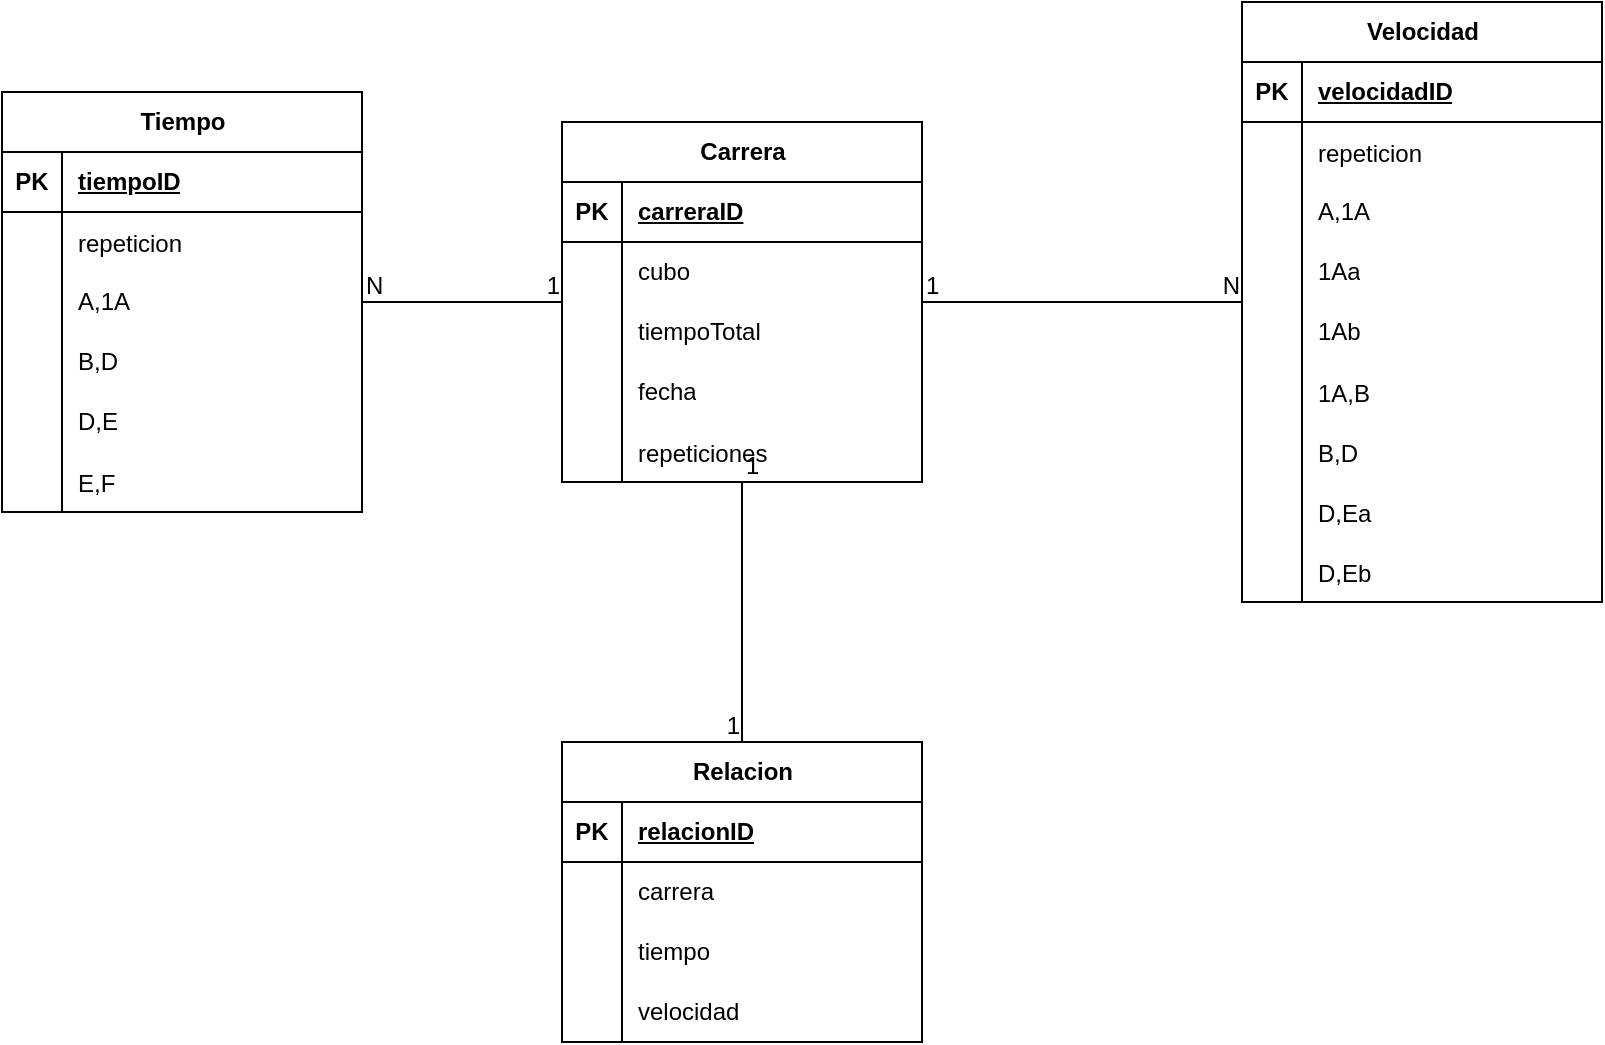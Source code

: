 <mxfile version="23.1.5" type="device">
  <diagram name="Página-1" id="PLOQp4F9RMhbIwGSjytl">
    <mxGraphModel dx="2190" dy="1039" grid="1" gridSize="10" guides="1" tooltips="1" connect="1" arrows="1" fold="1" page="1" pageScale="1" pageWidth="827" pageHeight="1169" math="0" shadow="0">
      <root>
        <mxCell id="0" />
        <mxCell id="1" parent="0" />
        <mxCell id="ifr1bceJ6SThTq6aafq4-18" value="Velocidad" style="shape=table;startSize=30;container=1;collapsible=1;childLayout=tableLayout;fixedRows=1;rowLines=0;fontStyle=1;align=center;resizeLast=1;html=1;" vertex="1" parent="1">
          <mxGeometry x="390" y="110" width="180" height="300" as="geometry" />
        </mxCell>
        <mxCell id="ifr1bceJ6SThTq6aafq4-19" value="" style="shape=tableRow;horizontal=0;startSize=0;swimlaneHead=0;swimlaneBody=0;fillColor=none;collapsible=0;dropTarget=0;points=[[0,0.5],[1,0.5]];portConstraint=eastwest;top=0;left=0;right=0;bottom=1;" vertex="1" parent="ifr1bceJ6SThTq6aafq4-18">
          <mxGeometry y="30" width="180" height="30" as="geometry" />
        </mxCell>
        <mxCell id="ifr1bceJ6SThTq6aafq4-20" value="PK" style="shape=partialRectangle;connectable=0;fillColor=none;top=0;left=0;bottom=0;right=0;fontStyle=1;overflow=hidden;whiteSpace=wrap;html=1;" vertex="1" parent="ifr1bceJ6SThTq6aafq4-19">
          <mxGeometry width="30" height="30" as="geometry">
            <mxRectangle width="30" height="30" as="alternateBounds" />
          </mxGeometry>
        </mxCell>
        <mxCell id="ifr1bceJ6SThTq6aafq4-21" value="velocidadID" style="shape=partialRectangle;connectable=0;fillColor=none;top=0;left=0;bottom=0;right=0;align=left;spacingLeft=6;fontStyle=5;overflow=hidden;whiteSpace=wrap;html=1;" vertex="1" parent="ifr1bceJ6SThTq6aafq4-19">
          <mxGeometry x="30" width="150" height="30" as="geometry">
            <mxRectangle width="150" height="30" as="alternateBounds" />
          </mxGeometry>
        </mxCell>
        <mxCell id="ifr1bceJ6SThTq6aafq4-120" value="" style="shape=tableRow;horizontal=0;startSize=0;swimlaneHead=0;swimlaneBody=0;fillColor=none;collapsible=0;dropTarget=0;points=[[0,0.5],[1,0.5]];portConstraint=eastwest;top=0;left=0;right=0;bottom=0;" vertex="1" parent="ifr1bceJ6SThTq6aafq4-18">
          <mxGeometry y="60" width="180" height="30" as="geometry" />
        </mxCell>
        <mxCell id="ifr1bceJ6SThTq6aafq4-121" value="" style="shape=partialRectangle;connectable=0;fillColor=none;top=0;left=0;bottom=0;right=0;editable=1;overflow=hidden;" vertex="1" parent="ifr1bceJ6SThTq6aafq4-120">
          <mxGeometry width="30" height="30" as="geometry">
            <mxRectangle width="30" height="30" as="alternateBounds" />
          </mxGeometry>
        </mxCell>
        <mxCell id="ifr1bceJ6SThTq6aafq4-122" value="repeticion" style="shape=partialRectangle;connectable=0;fillColor=none;top=0;left=0;bottom=0;right=0;align=left;spacingLeft=6;overflow=hidden;" vertex="1" parent="ifr1bceJ6SThTq6aafq4-120">
          <mxGeometry x="30" width="150" height="30" as="geometry">
            <mxRectangle width="150" height="30" as="alternateBounds" />
          </mxGeometry>
        </mxCell>
        <mxCell id="ifr1bceJ6SThTq6aafq4-22" value="" style="shape=tableRow;horizontal=0;startSize=0;swimlaneHead=0;swimlaneBody=0;fillColor=none;collapsible=0;dropTarget=0;points=[[0,0.5],[1,0.5]];portConstraint=eastwest;top=0;left=0;right=0;bottom=0;" vertex="1" parent="ifr1bceJ6SThTq6aafq4-18">
          <mxGeometry y="90" width="180" height="30" as="geometry" />
        </mxCell>
        <mxCell id="ifr1bceJ6SThTq6aafq4-23" value="" style="shape=partialRectangle;connectable=0;fillColor=none;top=0;left=0;bottom=0;right=0;editable=1;overflow=hidden;whiteSpace=wrap;html=1;" vertex="1" parent="ifr1bceJ6SThTq6aafq4-22">
          <mxGeometry width="30" height="30" as="geometry">
            <mxRectangle width="30" height="30" as="alternateBounds" />
          </mxGeometry>
        </mxCell>
        <mxCell id="ifr1bceJ6SThTq6aafq4-24" value="A,1A" style="shape=partialRectangle;connectable=0;fillColor=none;top=0;left=0;bottom=0;right=0;align=left;spacingLeft=6;overflow=hidden;whiteSpace=wrap;html=1;" vertex="1" parent="ifr1bceJ6SThTq6aafq4-22">
          <mxGeometry x="30" width="150" height="30" as="geometry">
            <mxRectangle width="150" height="30" as="alternateBounds" />
          </mxGeometry>
        </mxCell>
        <mxCell id="ifr1bceJ6SThTq6aafq4-25" value="" style="shape=tableRow;horizontal=0;startSize=0;swimlaneHead=0;swimlaneBody=0;fillColor=none;collapsible=0;dropTarget=0;points=[[0,0.5],[1,0.5]];portConstraint=eastwest;top=0;left=0;right=0;bottom=0;" vertex="1" parent="ifr1bceJ6SThTq6aafq4-18">
          <mxGeometry y="120" width="180" height="30" as="geometry" />
        </mxCell>
        <mxCell id="ifr1bceJ6SThTq6aafq4-26" value="" style="shape=partialRectangle;connectable=0;fillColor=none;top=0;left=0;bottom=0;right=0;editable=1;overflow=hidden;whiteSpace=wrap;html=1;" vertex="1" parent="ifr1bceJ6SThTq6aafq4-25">
          <mxGeometry width="30" height="30" as="geometry">
            <mxRectangle width="30" height="30" as="alternateBounds" />
          </mxGeometry>
        </mxCell>
        <mxCell id="ifr1bceJ6SThTq6aafq4-27" value="1Aa" style="shape=partialRectangle;connectable=0;fillColor=none;top=0;left=0;bottom=0;right=0;align=left;spacingLeft=6;overflow=hidden;whiteSpace=wrap;html=1;" vertex="1" parent="ifr1bceJ6SThTq6aafq4-25">
          <mxGeometry x="30" width="150" height="30" as="geometry">
            <mxRectangle width="150" height="30" as="alternateBounds" />
          </mxGeometry>
        </mxCell>
        <mxCell id="ifr1bceJ6SThTq6aafq4-28" value="" style="shape=tableRow;horizontal=0;startSize=0;swimlaneHead=0;swimlaneBody=0;fillColor=none;collapsible=0;dropTarget=0;points=[[0,0.5],[1,0.5]];portConstraint=eastwest;top=0;left=0;right=0;bottom=0;" vertex="1" parent="ifr1bceJ6SThTq6aafq4-18">
          <mxGeometry y="150" width="180" height="30" as="geometry" />
        </mxCell>
        <mxCell id="ifr1bceJ6SThTq6aafq4-29" value="" style="shape=partialRectangle;connectable=0;fillColor=none;top=0;left=0;bottom=0;right=0;editable=1;overflow=hidden;whiteSpace=wrap;html=1;" vertex="1" parent="ifr1bceJ6SThTq6aafq4-28">
          <mxGeometry width="30" height="30" as="geometry">
            <mxRectangle width="30" height="30" as="alternateBounds" />
          </mxGeometry>
        </mxCell>
        <mxCell id="ifr1bceJ6SThTq6aafq4-30" value="1Ab" style="shape=partialRectangle;connectable=0;fillColor=none;top=0;left=0;bottom=0;right=0;align=left;spacingLeft=6;overflow=hidden;whiteSpace=wrap;html=1;" vertex="1" parent="ifr1bceJ6SThTq6aafq4-28">
          <mxGeometry x="30" width="150" height="30" as="geometry">
            <mxRectangle width="150" height="30" as="alternateBounds" />
          </mxGeometry>
        </mxCell>
        <mxCell id="ifr1bceJ6SThTq6aafq4-77" value="" style="shape=tableRow;horizontal=0;startSize=0;swimlaneHead=0;swimlaneBody=0;fillColor=none;collapsible=0;dropTarget=0;points=[[0,0.5],[1,0.5]];portConstraint=eastwest;top=0;left=0;right=0;bottom=0;" vertex="1" parent="ifr1bceJ6SThTq6aafq4-18">
          <mxGeometry y="180" width="180" height="30" as="geometry" />
        </mxCell>
        <mxCell id="ifr1bceJ6SThTq6aafq4-78" value="" style="shape=partialRectangle;connectable=0;fillColor=none;top=0;left=0;bottom=0;right=0;editable=1;overflow=hidden;" vertex="1" parent="ifr1bceJ6SThTq6aafq4-77">
          <mxGeometry width="30" height="30" as="geometry">
            <mxRectangle width="30" height="30" as="alternateBounds" />
          </mxGeometry>
        </mxCell>
        <mxCell id="ifr1bceJ6SThTq6aafq4-79" value="1A,B" style="shape=partialRectangle;connectable=0;fillColor=none;top=0;left=0;bottom=0;right=0;align=left;spacingLeft=6;overflow=hidden;" vertex="1" parent="ifr1bceJ6SThTq6aafq4-77">
          <mxGeometry x="30" width="150" height="30" as="geometry">
            <mxRectangle width="150" height="30" as="alternateBounds" />
          </mxGeometry>
        </mxCell>
        <mxCell id="ifr1bceJ6SThTq6aafq4-80" value="" style="shape=tableRow;horizontal=0;startSize=0;swimlaneHead=0;swimlaneBody=0;fillColor=none;collapsible=0;dropTarget=0;points=[[0,0.5],[1,0.5]];portConstraint=eastwest;top=0;left=0;right=0;bottom=0;" vertex="1" parent="ifr1bceJ6SThTq6aafq4-18">
          <mxGeometry y="210" width="180" height="30" as="geometry" />
        </mxCell>
        <mxCell id="ifr1bceJ6SThTq6aafq4-81" value="" style="shape=partialRectangle;connectable=0;fillColor=none;top=0;left=0;bottom=0;right=0;editable=1;overflow=hidden;" vertex="1" parent="ifr1bceJ6SThTq6aafq4-80">
          <mxGeometry width="30" height="30" as="geometry">
            <mxRectangle width="30" height="30" as="alternateBounds" />
          </mxGeometry>
        </mxCell>
        <mxCell id="ifr1bceJ6SThTq6aafq4-82" value="B,D" style="shape=partialRectangle;connectable=0;fillColor=none;top=0;left=0;bottom=0;right=0;align=left;spacingLeft=6;overflow=hidden;" vertex="1" parent="ifr1bceJ6SThTq6aafq4-80">
          <mxGeometry x="30" width="150" height="30" as="geometry">
            <mxRectangle width="150" height="30" as="alternateBounds" />
          </mxGeometry>
        </mxCell>
        <mxCell id="ifr1bceJ6SThTq6aafq4-86" value="" style="shape=tableRow;horizontal=0;startSize=0;swimlaneHead=0;swimlaneBody=0;fillColor=none;collapsible=0;dropTarget=0;points=[[0,0.5],[1,0.5]];portConstraint=eastwest;top=0;left=0;right=0;bottom=0;" vertex="1" parent="ifr1bceJ6SThTq6aafq4-18">
          <mxGeometry y="240" width="180" height="30" as="geometry" />
        </mxCell>
        <mxCell id="ifr1bceJ6SThTq6aafq4-87" value="" style="shape=partialRectangle;connectable=0;fillColor=none;top=0;left=0;bottom=0;right=0;editable=1;overflow=hidden;" vertex="1" parent="ifr1bceJ6SThTq6aafq4-86">
          <mxGeometry width="30" height="30" as="geometry">
            <mxRectangle width="30" height="30" as="alternateBounds" />
          </mxGeometry>
        </mxCell>
        <mxCell id="ifr1bceJ6SThTq6aafq4-88" value="D,Ea" style="shape=partialRectangle;connectable=0;fillColor=none;top=0;left=0;bottom=0;right=0;align=left;spacingLeft=6;overflow=hidden;" vertex="1" parent="ifr1bceJ6SThTq6aafq4-86">
          <mxGeometry x="30" width="150" height="30" as="geometry">
            <mxRectangle width="150" height="30" as="alternateBounds" />
          </mxGeometry>
        </mxCell>
        <mxCell id="ifr1bceJ6SThTq6aafq4-83" value="" style="shape=tableRow;horizontal=0;startSize=0;swimlaneHead=0;swimlaneBody=0;fillColor=none;collapsible=0;dropTarget=0;points=[[0,0.5],[1,0.5]];portConstraint=eastwest;top=0;left=0;right=0;bottom=0;" vertex="1" parent="ifr1bceJ6SThTq6aafq4-18">
          <mxGeometry y="270" width="180" height="30" as="geometry" />
        </mxCell>
        <mxCell id="ifr1bceJ6SThTq6aafq4-84" value="" style="shape=partialRectangle;connectable=0;fillColor=none;top=0;left=0;bottom=0;right=0;editable=1;overflow=hidden;" vertex="1" parent="ifr1bceJ6SThTq6aafq4-83">
          <mxGeometry width="30" height="30" as="geometry">
            <mxRectangle width="30" height="30" as="alternateBounds" />
          </mxGeometry>
        </mxCell>
        <mxCell id="ifr1bceJ6SThTq6aafq4-85" value="D,Eb" style="shape=partialRectangle;connectable=0;fillColor=none;top=0;left=0;bottom=0;right=0;align=left;spacingLeft=6;overflow=hidden;" vertex="1" parent="ifr1bceJ6SThTq6aafq4-83">
          <mxGeometry x="30" width="150" height="30" as="geometry">
            <mxRectangle width="150" height="30" as="alternateBounds" />
          </mxGeometry>
        </mxCell>
        <mxCell id="ifr1bceJ6SThTq6aafq4-31" value="Tiempo" style="shape=table;startSize=30;container=1;collapsible=1;childLayout=tableLayout;fixedRows=1;rowLines=0;fontStyle=1;align=center;resizeLast=1;html=1;" vertex="1" parent="1">
          <mxGeometry x="-230" y="155" width="180" height="210" as="geometry" />
        </mxCell>
        <mxCell id="ifr1bceJ6SThTq6aafq4-32" value="" style="shape=tableRow;horizontal=0;startSize=0;swimlaneHead=0;swimlaneBody=0;fillColor=none;collapsible=0;dropTarget=0;points=[[0,0.5],[1,0.5]];portConstraint=eastwest;top=0;left=0;right=0;bottom=1;" vertex="1" parent="ifr1bceJ6SThTq6aafq4-31">
          <mxGeometry y="30" width="180" height="30" as="geometry" />
        </mxCell>
        <mxCell id="ifr1bceJ6SThTq6aafq4-33" value="PK" style="shape=partialRectangle;connectable=0;fillColor=none;top=0;left=0;bottom=0;right=0;fontStyle=1;overflow=hidden;whiteSpace=wrap;html=1;" vertex="1" parent="ifr1bceJ6SThTq6aafq4-32">
          <mxGeometry width="30" height="30" as="geometry">
            <mxRectangle width="30" height="30" as="alternateBounds" />
          </mxGeometry>
        </mxCell>
        <mxCell id="ifr1bceJ6SThTq6aafq4-34" value="tiempoID" style="shape=partialRectangle;connectable=0;fillColor=none;top=0;left=0;bottom=0;right=0;align=left;spacingLeft=6;fontStyle=5;overflow=hidden;whiteSpace=wrap;html=1;" vertex="1" parent="ifr1bceJ6SThTq6aafq4-32">
          <mxGeometry x="30" width="150" height="30" as="geometry">
            <mxRectangle width="150" height="30" as="alternateBounds" />
          </mxGeometry>
        </mxCell>
        <mxCell id="ifr1bceJ6SThTq6aafq4-108" value="" style="shape=tableRow;horizontal=0;startSize=0;swimlaneHead=0;swimlaneBody=0;fillColor=none;collapsible=0;dropTarget=0;points=[[0,0.5],[1,0.5]];portConstraint=eastwest;top=0;left=0;right=0;bottom=0;" vertex="1" parent="ifr1bceJ6SThTq6aafq4-31">
          <mxGeometry y="60" width="180" height="30" as="geometry" />
        </mxCell>
        <mxCell id="ifr1bceJ6SThTq6aafq4-109" value="" style="shape=partialRectangle;connectable=0;fillColor=none;top=0;left=0;bottom=0;right=0;editable=1;overflow=hidden;" vertex="1" parent="ifr1bceJ6SThTq6aafq4-108">
          <mxGeometry width="30" height="30" as="geometry">
            <mxRectangle width="30" height="30" as="alternateBounds" />
          </mxGeometry>
        </mxCell>
        <mxCell id="ifr1bceJ6SThTq6aafq4-110" value="repeticion" style="shape=partialRectangle;connectable=0;fillColor=none;top=0;left=0;bottom=0;right=0;align=left;spacingLeft=6;overflow=hidden;" vertex="1" parent="ifr1bceJ6SThTq6aafq4-108">
          <mxGeometry x="30" width="150" height="30" as="geometry">
            <mxRectangle width="150" height="30" as="alternateBounds" />
          </mxGeometry>
        </mxCell>
        <mxCell id="ifr1bceJ6SThTq6aafq4-35" value="" style="shape=tableRow;horizontal=0;startSize=0;swimlaneHead=0;swimlaneBody=0;fillColor=none;collapsible=0;dropTarget=0;points=[[0,0.5],[1,0.5]];portConstraint=eastwest;top=0;left=0;right=0;bottom=0;" vertex="1" parent="ifr1bceJ6SThTq6aafq4-31">
          <mxGeometry y="90" width="180" height="30" as="geometry" />
        </mxCell>
        <mxCell id="ifr1bceJ6SThTq6aafq4-36" value="" style="shape=partialRectangle;connectable=0;fillColor=none;top=0;left=0;bottom=0;right=0;editable=1;overflow=hidden;whiteSpace=wrap;html=1;" vertex="1" parent="ifr1bceJ6SThTq6aafq4-35">
          <mxGeometry width="30" height="30" as="geometry">
            <mxRectangle width="30" height="30" as="alternateBounds" />
          </mxGeometry>
        </mxCell>
        <mxCell id="ifr1bceJ6SThTq6aafq4-37" value="A,1A" style="shape=partialRectangle;connectable=0;fillColor=none;top=0;left=0;bottom=0;right=0;align=left;spacingLeft=6;overflow=hidden;whiteSpace=wrap;html=1;" vertex="1" parent="ifr1bceJ6SThTq6aafq4-35">
          <mxGeometry x="30" width="150" height="30" as="geometry">
            <mxRectangle width="150" height="30" as="alternateBounds" />
          </mxGeometry>
        </mxCell>
        <mxCell id="ifr1bceJ6SThTq6aafq4-38" value="" style="shape=tableRow;horizontal=0;startSize=0;swimlaneHead=0;swimlaneBody=0;fillColor=none;collapsible=0;dropTarget=0;points=[[0,0.5],[1,0.5]];portConstraint=eastwest;top=0;left=0;right=0;bottom=0;" vertex="1" parent="ifr1bceJ6SThTq6aafq4-31">
          <mxGeometry y="120" width="180" height="30" as="geometry" />
        </mxCell>
        <mxCell id="ifr1bceJ6SThTq6aafq4-39" value="" style="shape=partialRectangle;connectable=0;fillColor=none;top=0;left=0;bottom=0;right=0;editable=1;overflow=hidden;whiteSpace=wrap;html=1;" vertex="1" parent="ifr1bceJ6SThTq6aafq4-38">
          <mxGeometry width="30" height="30" as="geometry">
            <mxRectangle width="30" height="30" as="alternateBounds" />
          </mxGeometry>
        </mxCell>
        <mxCell id="ifr1bceJ6SThTq6aafq4-40" value="B,D" style="shape=partialRectangle;connectable=0;fillColor=none;top=0;left=0;bottom=0;right=0;align=left;spacingLeft=6;overflow=hidden;whiteSpace=wrap;html=1;" vertex="1" parent="ifr1bceJ6SThTq6aafq4-38">
          <mxGeometry x="30" width="150" height="30" as="geometry">
            <mxRectangle width="150" height="30" as="alternateBounds" />
          </mxGeometry>
        </mxCell>
        <mxCell id="ifr1bceJ6SThTq6aafq4-41" value="" style="shape=tableRow;horizontal=0;startSize=0;swimlaneHead=0;swimlaneBody=0;fillColor=none;collapsible=0;dropTarget=0;points=[[0,0.5],[1,0.5]];portConstraint=eastwest;top=0;left=0;right=0;bottom=0;" vertex="1" parent="ifr1bceJ6SThTq6aafq4-31">
          <mxGeometry y="150" width="180" height="30" as="geometry" />
        </mxCell>
        <mxCell id="ifr1bceJ6SThTq6aafq4-42" value="" style="shape=partialRectangle;connectable=0;fillColor=none;top=0;left=0;bottom=0;right=0;editable=1;overflow=hidden;whiteSpace=wrap;html=1;" vertex="1" parent="ifr1bceJ6SThTq6aafq4-41">
          <mxGeometry width="30" height="30" as="geometry">
            <mxRectangle width="30" height="30" as="alternateBounds" />
          </mxGeometry>
        </mxCell>
        <mxCell id="ifr1bceJ6SThTq6aafq4-43" value="D,E" style="shape=partialRectangle;connectable=0;fillColor=none;top=0;left=0;bottom=0;right=0;align=left;spacingLeft=6;overflow=hidden;whiteSpace=wrap;html=1;" vertex="1" parent="ifr1bceJ6SThTq6aafq4-41">
          <mxGeometry x="30" width="150" height="30" as="geometry">
            <mxRectangle width="150" height="30" as="alternateBounds" />
          </mxGeometry>
        </mxCell>
        <mxCell id="ifr1bceJ6SThTq6aafq4-58" value="" style="shape=tableRow;horizontal=0;startSize=0;swimlaneHead=0;swimlaneBody=0;fillColor=none;collapsible=0;dropTarget=0;points=[[0,0.5],[1,0.5]];portConstraint=eastwest;top=0;left=0;right=0;bottom=0;" vertex="1" parent="ifr1bceJ6SThTq6aafq4-31">
          <mxGeometry y="180" width="180" height="30" as="geometry" />
        </mxCell>
        <mxCell id="ifr1bceJ6SThTq6aafq4-59" value="" style="shape=partialRectangle;connectable=0;fillColor=none;top=0;left=0;bottom=0;right=0;editable=1;overflow=hidden;" vertex="1" parent="ifr1bceJ6SThTq6aafq4-58">
          <mxGeometry width="30" height="30" as="geometry">
            <mxRectangle width="30" height="30" as="alternateBounds" />
          </mxGeometry>
        </mxCell>
        <mxCell id="ifr1bceJ6SThTq6aafq4-60" value="E,F" style="shape=partialRectangle;connectable=0;fillColor=none;top=0;left=0;bottom=0;right=0;align=left;spacingLeft=6;overflow=hidden;" vertex="1" parent="ifr1bceJ6SThTq6aafq4-58">
          <mxGeometry x="30" width="150" height="30" as="geometry">
            <mxRectangle width="150" height="30" as="alternateBounds" />
          </mxGeometry>
        </mxCell>
        <mxCell id="ifr1bceJ6SThTq6aafq4-64" value="Relacion" style="shape=table;startSize=30;container=1;collapsible=1;childLayout=tableLayout;fixedRows=1;rowLines=0;fontStyle=1;align=center;resizeLast=1;html=1;" vertex="1" parent="1">
          <mxGeometry x="50" y="480" width="180" height="150" as="geometry" />
        </mxCell>
        <mxCell id="ifr1bceJ6SThTq6aafq4-65" value="" style="shape=tableRow;horizontal=0;startSize=0;swimlaneHead=0;swimlaneBody=0;fillColor=none;collapsible=0;dropTarget=0;points=[[0,0.5],[1,0.5]];portConstraint=eastwest;top=0;left=0;right=0;bottom=1;" vertex="1" parent="ifr1bceJ6SThTq6aafq4-64">
          <mxGeometry y="30" width="180" height="30" as="geometry" />
        </mxCell>
        <mxCell id="ifr1bceJ6SThTq6aafq4-66" value="PK" style="shape=partialRectangle;connectable=0;fillColor=none;top=0;left=0;bottom=0;right=0;fontStyle=1;overflow=hidden;whiteSpace=wrap;html=1;" vertex="1" parent="ifr1bceJ6SThTq6aafq4-65">
          <mxGeometry width="30" height="30" as="geometry">
            <mxRectangle width="30" height="30" as="alternateBounds" />
          </mxGeometry>
        </mxCell>
        <mxCell id="ifr1bceJ6SThTq6aafq4-67" value="relacionID" style="shape=partialRectangle;connectable=0;fillColor=none;top=0;left=0;bottom=0;right=0;align=left;spacingLeft=6;fontStyle=5;overflow=hidden;whiteSpace=wrap;html=1;" vertex="1" parent="ifr1bceJ6SThTq6aafq4-65">
          <mxGeometry x="30" width="150" height="30" as="geometry">
            <mxRectangle width="150" height="30" as="alternateBounds" />
          </mxGeometry>
        </mxCell>
        <mxCell id="ifr1bceJ6SThTq6aafq4-68" value="" style="shape=tableRow;horizontal=0;startSize=0;swimlaneHead=0;swimlaneBody=0;fillColor=none;collapsible=0;dropTarget=0;points=[[0,0.5],[1,0.5]];portConstraint=eastwest;top=0;left=0;right=0;bottom=0;" vertex="1" parent="ifr1bceJ6SThTq6aafq4-64">
          <mxGeometry y="60" width="180" height="30" as="geometry" />
        </mxCell>
        <mxCell id="ifr1bceJ6SThTq6aafq4-69" value="" style="shape=partialRectangle;connectable=0;fillColor=none;top=0;left=0;bottom=0;right=0;editable=1;overflow=hidden;whiteSpace=wrap;html=1;" vertex="1" parent="ifr1bceJ6SThTq6aafq4-68">
          <mxGeometry width="30" height="30" as="geometry">
            <mxRectangle width="30" height="30" as="alternateBounds" />
          </mxGeometry>
        </mxCell>
        <mxCell id="ifr1bceJ6SThTq6aafq4-70" value="carrera" style="shape=partialRectangle;connectable=0;fillColor=none;top=0;left=0;bottom=0;right=0;align=left;spacingLeft=6;overflow=hidden;whiteSpace=wrap;html=1;" vertex="1" parent="ifr1bceJ6SThTq6aafq4-68">
          <mxGeometry x="30" width="150" height="30" as="geometry">
            <mxRectangle width="150" height="30" as="alternateBounds" />
          </mxGeometry>
        </mxCell>
        <mxCell id="ifr1bceJ6SThTq6aafq4-71" value="" style="shape=tableRow;horizontal=0;startSize=0;swimlaneHead=0;swimlaneBody=0;fillColor=none;collapsible=0;dropTarget=0;points=[[0,0.5],[1,0.5]];portConstraint=eastwest;top=0;left=0;right=0;bottom=0;" vertex="1" parent="ifr1bceJ6SThTq6aafq4-64">
          <mxGeometry y="90" width="180" height="30" as="geometry" />
        </mxCell>
        <mxCell id="ifr1bceJ6SThTq6aafq4-72" value="" style="shape=partialRectangle;connectable=0;fillColor=none;top=0;left=0;bottom=0;right=0;editable=1;overflow=hidden;whiteSpace=wrap;html=1;" vertex="1" parent="ifr1bceJ6SThTq6aafq4-71">
          <mxGeometry width="30" height="30" as="geometry">
            <mxRectangle width="30" height="30" as="alternateBounds" />
          </mxGeometry>
        </mxCell>
        <mxCell id="ifr1bceJ6SThTq6aafq4-73" value="tiempo" style="shape=partialRectangle;connectable=0;fillColor=none;top=0;left=0;bottom=0;right=0;align=left;spacingLeft=6;overflow=hidden;whiteSpace=wrap;html=1;" vertex="1" parent="ifr1bceJ6SThTq6aafq4-71">
          <mxGeometry x="30" width="150" height="30" as="geometry">
            <mxRectangle width="150" height="30" as="alternateBounds" />
          </mxGeometry>
        </mxCell>
        <mxCell id="ifr1bceJ6SThTq6aafq4-74" value="" style="shape=tableRow;horizontal=0;startSize=0;swimlaneHead=0;swimlaneBody=0;fillColor=none;collapsible=0;dropTarget=0;points=[[0,0.5],[1,0.5]];portConstraint=eastwest;top=0;left=0;right=0;bottom=0;" vertex="1" parent="ifr1bceJ6SThTq6aafq4-64">
          <mxGeometry y="120" width="180" height="30" as="geometry" />
        </mxCell>
        <mxCell id="ifr1bceJ6SThTq6aafq4-75" value="" style="shape=partialRectangle;connectable=0;fillColor=none;top=0;left=0;bottom=0;right=0;editable=1;overflow=hidden;whiteSpace=wrap;html=1;" vertex="1" parent="ifr1bceJ6SThTq6aafq4-74">
          <mxGeometry width="30" height="30" as="geometry">
            <mxRectangle width="30" height="30" as="alternateBounds" />
          </mxGeometry>
        </mxCell>
        <mxCell id="ifr1bceJ6SThTq6aafq4-76" value="velocidad" style="shape=partialRectangle;connectable=0;fillColor=none;top=0;left=0;bottom=0;right=0;align=left;spacingLeft=6;overflow=hidden;whiteSpace=wrap;html=1;" vertex="1" parent="ifr1bceJ6SThTq6aafq4-74">
          <mxGeometry x="30" width="150" height="30" as="geometry">
            <mxRectangle width="150" height="30" as="alternateBounds" />
          </mxGeometry>
        </mxCell>
        <mxCell id="ifr1bceJ6SThTq6aafq4-1" value="Carrera" style="shape=table;startSize=30;container=1;collapsible=1;childLayout=tableLayout;fixedRows=1;rowLines=0;fontStyle=1;align=center;resizeLast=1;html=1;" vertex="1" parent="1">
          <mxGeometry x="50" y="170" width="180" height="180" as="geometry" />
        </mxCell>
        <mxCell id="ifr1bceJ6SThTq6aafq4-2" value="" style="shape=tableRow;horizontal=0;startSize=0;swimlaneHead=0;swimlaneBody=0;fillColor=none;collapsible=0;dropTarget=0;points=[[0,0.5],[1,0.5]];portConstraint=eastwest;top=0;left=0;right=0;bottom=1;" vertex="1" parent="ifr1bceJ6SThTq6aafq4-1">
          <mxGeometry y="30" width="180" height="30" as="geometry" />
        </mxCell>
        <mxCell id="ifr1bceJ6SThTq6aafq4-3" value="PK" style="shape=partialRectangle;connectable=0;fillColor=none;top=0;left=0;bottom=0;right=0;fontStyle=1;overflow=hidden;whiteSpace=wrap;html=1;" vertex="1" parent="ifr1bceJ6SThTq6aafq4-2">
          <mxGeometry width="30" height="30" as="geometry">
            <mxRectangle width="30" height="30" as="alternateBounds" />
          </mxGeometry>
        </mxCell>
        <mxCell id="ifr1bceJ6SThTq6aafq4-4" value="carreraID" style="shape=partialRectangle;connectable=0;fillColor=none;top=0;left=0;bottom=0;right=0;align=left;spacingLeft=6;fontStyle=5;overflow=hidden;whiteSpace=wrap;html=1;" vertex="1" parent="ifr1bceJ6SThTq6aafq4-2">
          <mxGeometry x="30" width="150" height="30" as="geometry">
            <mxRectangle width="150" height="30" as="alternateBounds" />
          </mxGeometry>
        </mxCell>
        <mxCell id="ifr1bceJ6SThTq6aafq4-5" value="" style="shape=tableRow;horizontal=0;startSize=0;swimlaneHead=0;swimlaneBody=0;fillColor=none;collapsible=0;dropTarget=0;points=[[0,0.5],[1,0.5]];portConstraint=eastwest;top=0;left=0;right=0;bottom=0;" vertex="1" parent="ifr1bceJ6SThTq6aafq4-1">
          <mxGeometry y="60" width="180" height="30" as="geometry" />
        </mxCell>
        <mxCell id="ifr1bceJ6SThTq6aafq4-6" value="" style="shape=partialRectangle;connectable=0;fillColor=none;top=0;left=0;bottom=0;right=0;editable=1;overflow=hidden;whiteSpace=wrap;html=1;" vertex="1" parent="ifr1bceJ6SThTq6aafq4-5">
          <mxGeometry width="30" height="30" as="geometry">
            <mxRectangle width="30" height="30" as="alternateBounds" />
          </mxGeometry>
        </mxCell>
        <mxCell id="ifr1bceJ6SThTq6aafq4-7" value="cubo" style="shape=partialRectangle;connectable=0;fillColor=none;top=0;left=0;bottom=0;right=0;align=left;spacingLeft=6;overflow=hidden;whiteSpace=wrap;html=1;" vertex="1" parent="ifr1bceJ6SThTq6aafq4-5">
          <mxGeometry x="30" width="150" height="30" as="geometry">
            <mxRectangle width="150" height="30" as="alternateBounds" />
          </mxGeometry>
        </mxCell>
        <mxCell id="ifr1bceJ6SThTq6aafq4-8" value="" style="shape=tableRow;horizontal=0;startSize=0;swimlaneHead=0;swimlaneBody=0;fillColor=none;collapsible=0;dropTarget=0;points=[[0,0.5],[1,0.5]];portConstraint=eastwest;top=0;left=0;right=0;bottom=0;" vertex="1" parent="ifr1bceJ6SThTq6aafq4-1">
          <mxGeometry y="90" width="180" height="30" as="geometry" />
        </mxCell>
        <mxCell id="ifr1bceJ6SThTq6aafq4-9" value="" style="shape=partialRectangle;connectable=0;fillColor=none;top=0;left=0;bottom=0;right=0;editable=1;overflow=hidden;whiteSpace=wrap;html=1;" vertex="1" parent="ifr1bceJ6SThTq6aafq4-8">
          <mxGeometry width="30" height="30" as="geometry">
            <mxRectangle width="30" height="30" as="alternateBounds" />
          </mxGeometry>
        </mxCell>
        <mxCell id="ifr1bceJ6SThTq6aafq4-10" value="tiempoTotal" style="shape=partialRectangle;connectable=0;fillColor=none;top=0;left=0;bottom=0;right=0;align=left;spacingLeft=6;overflow=hidden;whiteSpace=wrap;html=1;" vertex="1" parent="ifr1bceJ6SThTq6aafq4-8">
          <mxGeometry x="30" width="150" height="30" as="geometry">
            <mxRectangle width="150" height="30" as="alternateBounds" />
          </mxGeometry>
        </mxCell>
        <mxCell id="ifr1bceJ6SThTq6aafq4-11" value="" style="shape=tableRow;horizontal=0;startSize=0;swimlaneHead=0;swimlaneBody=0;fillColor=none;collapsible=0;dropTarget=0;points=[[0,0.5],[1,0.5]];portConstraint=eastwest;top=0;left=0;right=0;bottom=0;" vertex="1" parent="ifr1bceJ6SThTq6aafq4-1">
          <mxGeometry y="120" width="180" height="30" as="geometry" />
        </mxCell>
        <mxCell id="ifr1bceJ6SThTq6aafq4-12" value="" style="shape=partialRectangle;connectable=0;fillColor=none;top=0;left=0;bottom=0;right=0;editable=1;overflow=hidden;whiteSpace=wrap;html=1;" vertex="1" parent="ifr1bceJ6SThTq6aafq4-11">
          <mxGeometry width="30" height="30" as="geometry">
            <mxRectangle width="30" height="30" as="alternateBounds" />
          </mxGeometry>
        </mxCell>
        <mxCell id="ifr1bceJ6SThTq6aafq4-13" value="fecha" style="shape=partialRectangle;connectable=0;fillColor=none;top=0;left=0;bottom=0;right=0;align=left;spacingLeft=6;overflow=hidden;whiteSpace=wrap;html=1;" vertex="1" parent="ifr1bceJ6SThTq6aafq4-11">
          <mxGeometry x="30" width="150" height="30" as="geometry">
            <mxRectangle width="150" height="30" as="alternateBounds" />
          </mxGeometry>
        </mxCell>
        <mxCell id="ifr1bceJ6SThTq6aafq4-111" value="" style="shape=tableRow;horizontal=0;startSize=0;swimlaneHead=0;swimlaneBody=0;fillColor=none;collapsible=0;dropTarget=0;points=[[0,0.5],[1,0.5]];portConstraint=eastwest;top=0;left=0;right=0;bottom=0;" vertex="1" parent="ifr1bceJ6SThTq6aafq4-1">
          <mxGeometry y="150" width="180" height="30" as="geometry" />
        </mxCell>
        <mxCell id="ifr1bceJ6SThTq6aafq4-112" value="" style="shape=partialRectangle;connectable=0;fillColor=none;top=0;left=0;bottom=0;right=0;editable=1;overflow=hidden;" vertex="1" parent="ifr1bceJ6SThTq6aafq4-111">
          <mxGeometry width="30" height="30" as="geometry">
            <mxRectangle width="30" height="30" as="alternateBounds" />
          </mxGeometry>
        </mxCell>
        <mxCell id="ifr1bceJ6SThTq6aafq4-113" value="repeticiones" style="shape=partialRectangle;connectable=0;fillColor=none;top=0;left=0;bottom=0;right=0;align=left;spacingLeft=6;overflow=hidden;" vertex="1" parent="ifr1bceJ6SThTq6aafq4-111">
          <mxGeometry x="30" width="150" height="30" as="geometry">
            <mxRectangle width="150" height="30" as="alternateBounds" />
          </mxGeometry>
        </mxCell>
        <mxCell id="ifr1bceJ6SThTq6aafq4-114" value="" style="endArrow=none;html=1;rounded=0;" edge="1" parent="1" source="ifr1bceJ6SThTq6aafq4-31" target="ifr1bceJ6SThTq6aafq4-1">
          <mxGeometry relative="1" as="geometry">
            <mxPoint x="150" y="460" as="sourcePoint" />
            <mxPoint x="170" y="420" as="targetPoint" />
          </mxGeometry>
        </mxCell>
        <mxCell id="ifr1bceJ6SThTq6aafq4-115" value="N" style="resizable=0;html=1;whiteSpace=wrap;align=left;verticalAlign=bottom;" connectable="0" vertex="1" parent="ifr1bceJ6SThTq6aafq4-114">
          <mxGeometry x="-1" relative="1" as="geometry" />
        </mxCell>
        <mxCell id="ifr1bceJ6SThTq6aafq4-116" value="1" style="resizable=0;html=1;whiteSpace=wrap;align=right;verticalAlign=bottom;" connectable="0" vertex="1" parent="ifr1bceJ6SThTq6aafq4-114">
          <mxGeometry x="1" relative="1" as="geometry" />
        </mxCell>
        <mxCell id="ifr1bceJ6SThTq6aafq4-117" value="" style="endArrow=none;html=1;rounded=0;" edge="1" parent="1" source="ifr1bceJ6SThTq6aafq4-1" target="ifr1bceJ6SThTq6aafq4-64">
          <mxGeometry relative="1" as="geometry">
            <mxPoint x="280" y="450" as="sourcePoint" />
            <mxPoint x="440" y="450" as="targetPoint" />
          </mxGeometry>
        </mxCell>
        <mxCell id="ifr1bceJ6SThTq6aafq4-118" value="1" style="resizable=0;html=1;whiteSpace=wrap;align=left;verticalAlign=bottom;" connectable="0" vertex="1" parent="ifr1bceJ6SThTq6aafq4-117">
          <mxGeometry x="-1" relative="1" as="geometry" />
        </mxCell>
        <mxCell id="ifr1bceJ6SThTq6aafq4-119" value="1" style="resizable=0;html=1;whiteSpace=wrap;align=right;verticalAlign=bottom;" connectable="0" vertex="1" parent="ifr1bceJ6SThTq6aafq4-117">
          <mxGeometry x="1" relative="1" as="geometry" />
        </mxCell>
        <mxCell id="ifr1bceJ6SThTq6aafq4-123" value="" style="endArrow=none;html=1;rounded=0;" edge="1" parent="1" source="ifr1bceJ6SThTq6aafq4-1" target="ifr1bceJ6SThTq6aafq4-18">
          <mxGeometry relative="1" as="geometry">
            <mxPoint x="300" y="380" as="sourcePoint" />
            <mxPoint x="460" y="380" as="targetPoint" />
          </mxGeometry>
        </mxCell>
        <mxCell id="ifr1bceJ6SThTq6aafq4-124" value="1" style="resizable=0;html=1;whiteSpace=wrap;align=left;verticalAlign=bottom;" connectable="0" vertex="1" parent="ifr1bceJ6SThTq6aafq4-123">
          <mxGeometry x="-1" relative="1" as="geometry" />
        </mxCell>
        <mxCell id="ifr1bceJ6SThTq6aafq4-125" value="N" style="resizable=0;html=1;whiteSpace=wrap;align=right;verticalAlign=bottom;" connectable="0" vertex="1" parent="ifr1bceJ6SThTq6aafq4-123">
          <mxGeometry x="1" relative="1" as="geometry" />
        </mxCell>
      </root>
    </mxGraphModel>
  </diagram>
</mxfile>

